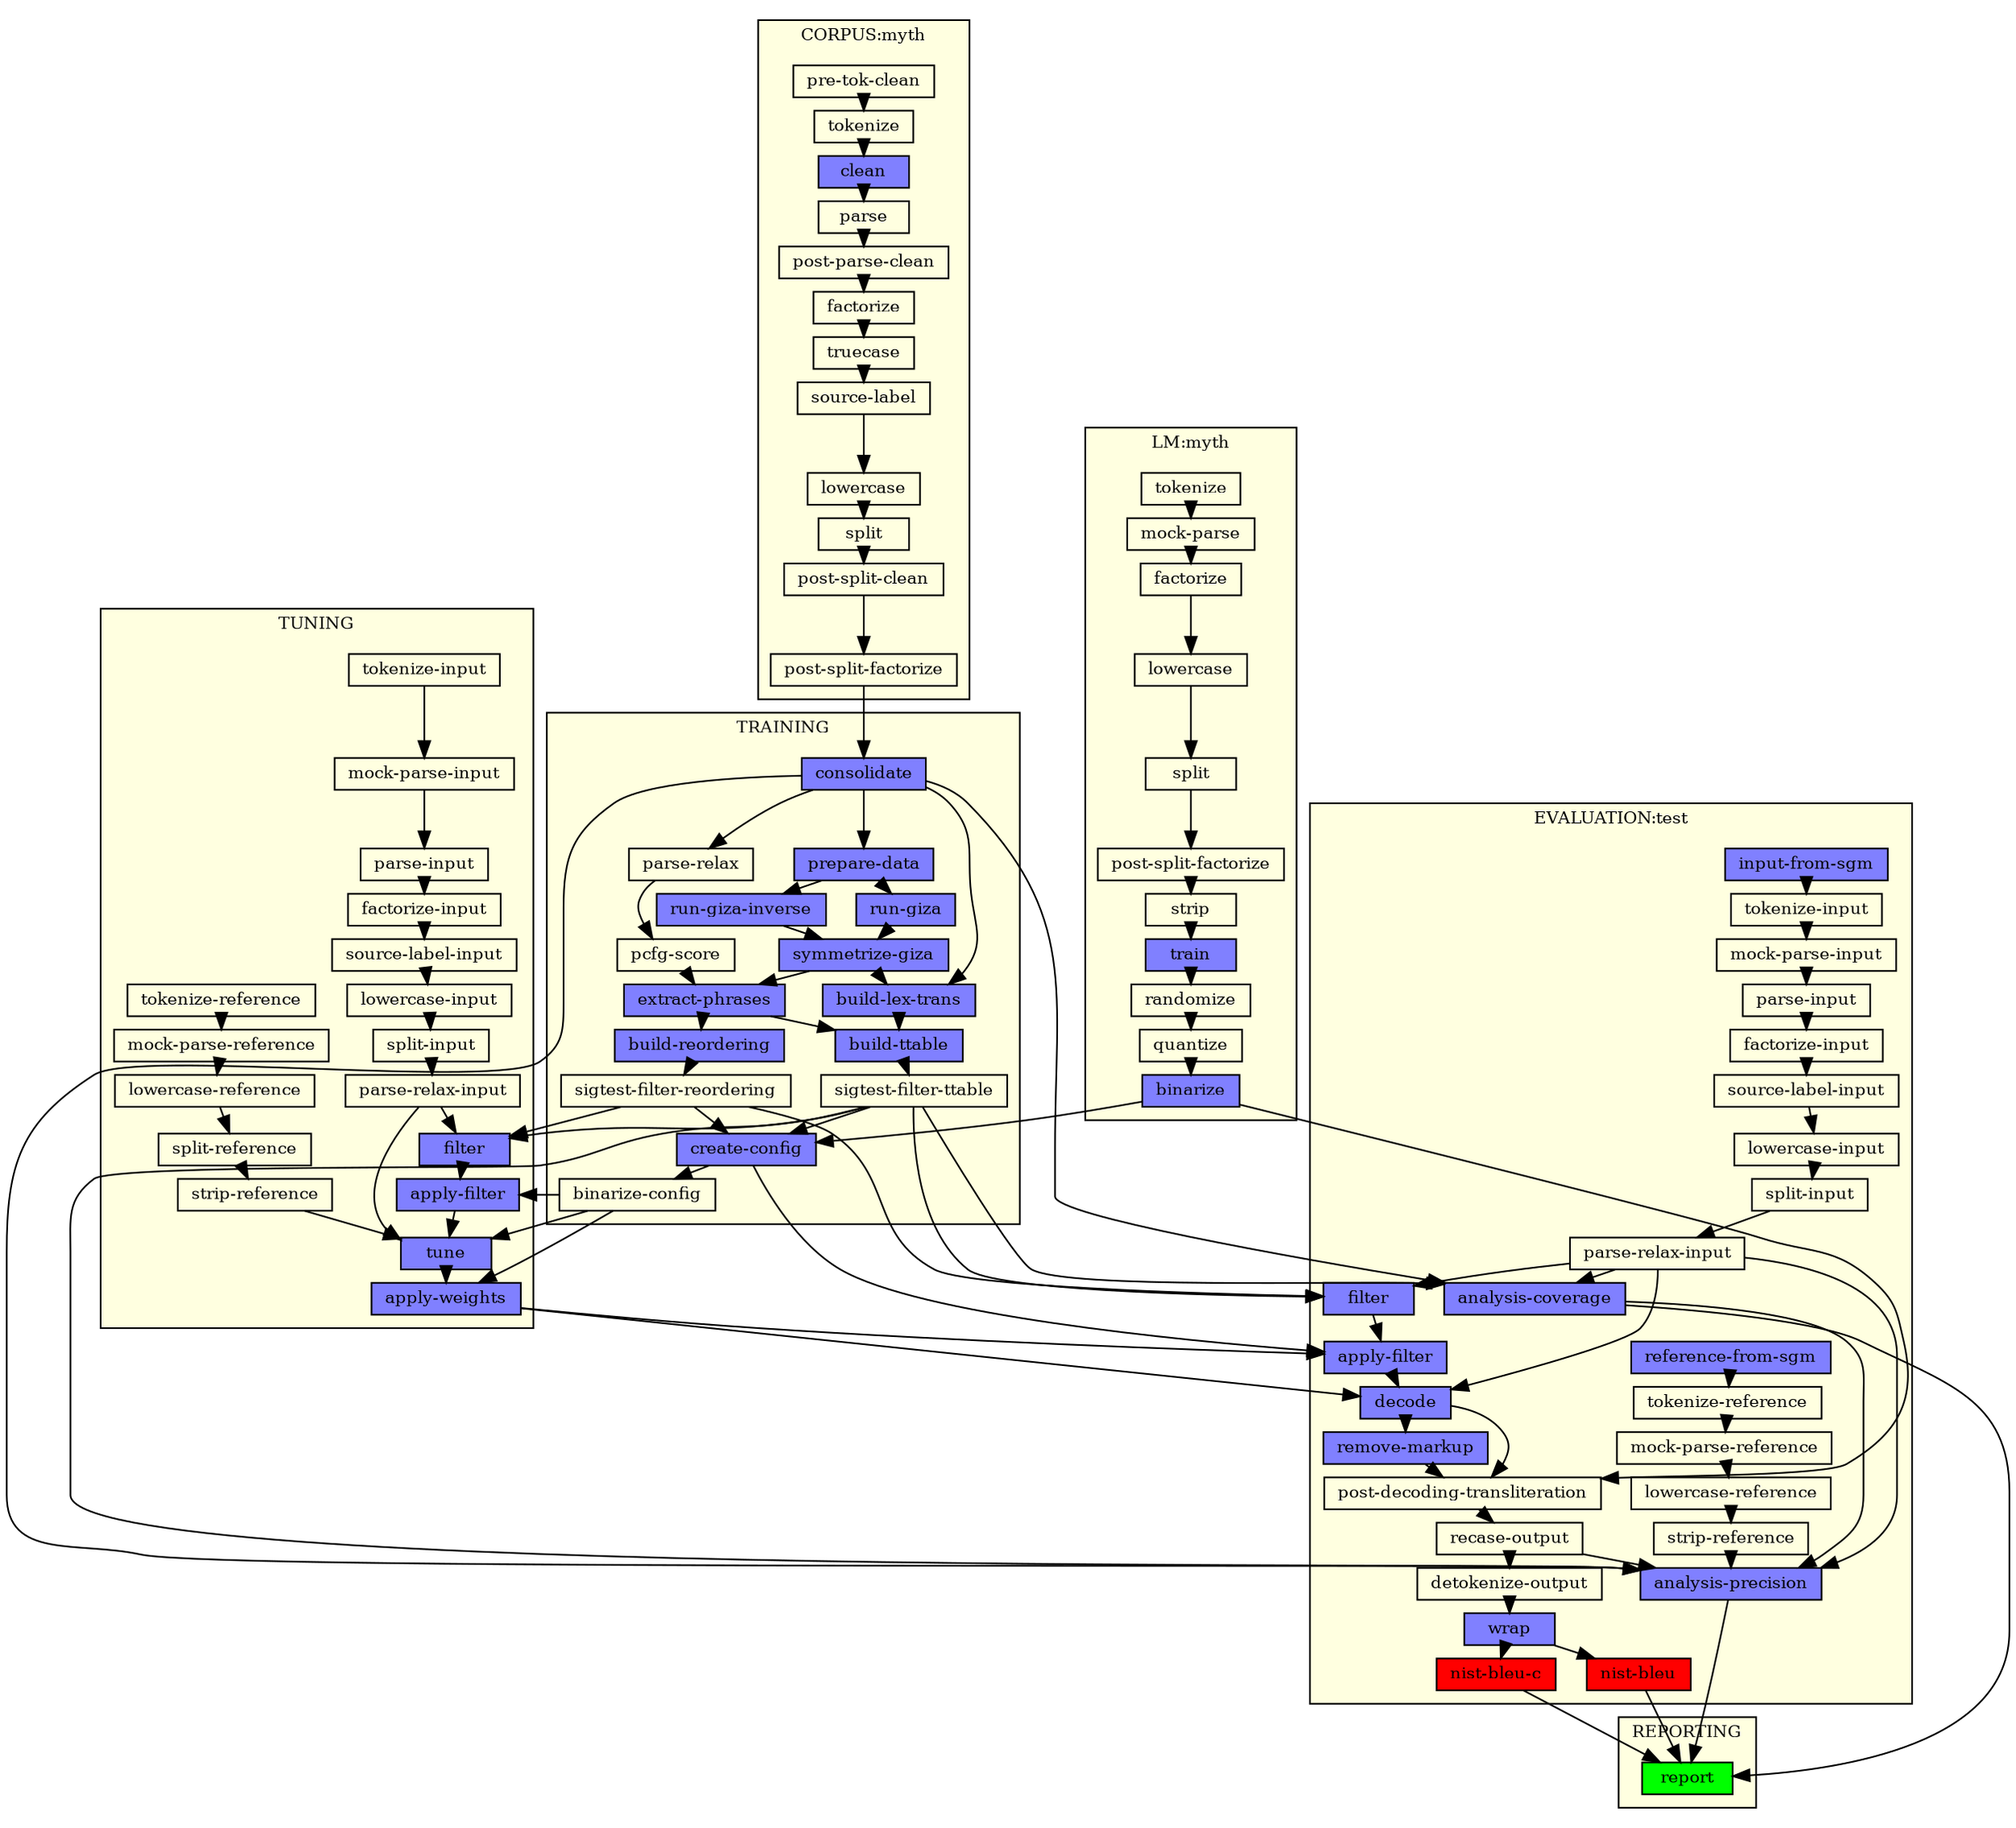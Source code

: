 digraph Experiment1 {
  ranksep=0;
  subgraph cluster_0 {
    fillcolor="lightyellow";
    shape=box;
    style=filled;
    fontsize=10;
    label="LM:myth";
    55 [label="binarize",shape=box,fontsize=10,height=0,style=filled,fillcolor="#8080ff"];
    56 [label="quantize",shape=box,fontsize=10,height=0,style=filled,fillcolor="lightyellow"];
    57 [label="randomize",shape=box,fontsize=10,height=0,style=filled,fillcolor="lightyellow"];
    58 [label="train",shape=box,fontsize=10,height=0,style=filled,fillcolor="#8080ff"];
    59 [label="strip",shape=box,fontsize=10,height=0,style=filled,fillcolor="lightyellow"];
    60 [label="post-split-factorize",shape=box,fontsize=10,height=0,style=filled,fillcolor="lightyellow"];
    61 [label="split",shape=box,fontsize=10,height=0,style=filled,fillcolor="lightyellow"];
    62 [label="lowercase",shape=box,fontsize=10,height=0,style=filled,fillcolor="lightyellow"];
    63 [label="factorize",shape=box,fontsize=10,height=0,style=filled,fillcolor="lightyellow"];
    64 [label="mock-parse",shape=box,fontsize=10,height=0,style=filled,fillcolor="lightyellow"];
    65 [label="tokenize",shape=box,fontsize=10,height=0,style=filled,fillcolor="lightyellow"];
  }
  subgraph cluster_1 {
    fillcolor="lightyellow";
    shape=box;
    style=filled;
    fontsize=10;
    label="EVALUATION:test";
    1 [label="analysis-precision",shape=box,fontsize=10,height=0,style=filled,fillcolor="#8080ff"];
    2 [label="analysis-coverage",shape=box,fontsize=10,height=0,style=filled,fillcolor="#8080ff"];
    3 [label="nist-bleu-c",shape=box,fontsize=10,height=0,style=filled,fillcolor="red"];
    4 [label="nist-bleu",shape=box,fontsize=10,height=0,style=filled,fillcolor="red"];
    5 [label="strip-reference",shape=box,fontsize=10,height=0,style=filled,fillcolor="lightyellow"];
    6 [label="lowercase-reference",shape=box,fontsize=10,height=0,style=filled,fillcolor="lightyellow"];
    7 [label="mock-parse-reference",shape=box,fontsize=10,height=0,style=filled,fillcolor="lightyellow"];
    8 [label="tokenize-reference",shape=box,fontsize=10,height=0,style=filled,fillcolor="lightyellow"];
    9 [label="reference-from-sgm",shape=box,fontsize=10,height=0,style=filled,fillcolor="#8080ff"];
    10 [label="wrap",shape=box,fontsize=10,height=0,style=filled,fillcolor="#8080ff"];
    11 [label="detokenize-output",shape=box,fontsize=10,height=0,style=filled,fillcolor="lightyellow"];
    12 [label="recase-output",shape=box,fontsize=10,height=0,style=filled,fillcolor="lightyellow"];
    13 [label="post-decoding-transliteration",shape=box,fontsize=10,height=0,style=filled,fillcolor="lightyellow"];
    14 [label="remove-markup",shape=box,fontsize=10,height=0,style=filled,fillcolor="#8080ff"];
    15 [label="decode",shape=box,fontsize=10,height=0,style=filled,fillcolor="#8080ff"];
    16 [label="apply-filter",shape=box,fontsize=10,height=0,style=filled,fillcolor="#8080ff"];
    17 [label="filter",shape=box,fontsize=10,height=0,style=filled,fillcolor="#8080ff"];
    18 [label="parse-relax-input",shape=box,fontsize=10,height=0,style=filled,fillcolor="lightyellow"];
    19 [label="split-input",shape=box,fontsize=10,height=0,style=filled,fillcolor="lightyellow"];
    20 [label="lowercase-input",shape=box,fontsize=10,height=0,style=filled,fillcolor="lightyellow"];
    21 [label="source-label-input",shape=box,fontsize=10,height=0,style=filled,fillcolor="lightyellow"];
    22 [label="factorize-input",shape=box,fontsize=10,height=0,style=filled,fillcolor="lightyellow"];
    78 [label="parse-input",shape=box,fontsize=10,height=0,style=filled,fillcolor="lightyellow"];
    79 [label="mock-parse-input",shape=box,fontsize=10,height=0,style=filled,fillcolor="lightyellow"];
    80 [label="tokenize-input",shape=box,fontsize=10,height=0,style=filled,fillcolor="lightyellow"];
    81 [label="input-from-sgm",shape=box,fontsize=10,height=0,style=filled,fillcolor="#8080ff"];
  }
  subgraph cluster_2 {
    fillcolor="lightyellow";
    shape=box;
    style=filled;
    fontsize=10;
    label="CORPUS:myth";
    66 [label="post-split-factorize",shape=box,fontsize=10,height=0,style=filled,fillcolor="lightyellow"];
    67 [label="post-split-clean",shape=box,fontsize=10,height=0,style=filled,fillcolor="lightyellow"];
    68 [label="split",shape=box,fontsize=10,height=0,style=filled,fillcolor="lightyellow"];
    69 [label="lowercase",shape=box,fontsize=10,height=0,style=filled,fillcolor="lightyellow"];
    70 [label="source-label",shape=box,fontsize=10,height=0,style=filled,fillcolor="lightyellow"];
    71 [label="truecase",shape=box,fontsize=10,height=0,style=filled,fillcolor="lightyellow"];
    72 [label="factorize",shape=box,fontsize=10,height=0,style=filled,fillcolor="lightyellow"];
    73 [label="post-parse-clean",shape=box,fontsize=10,height=0,style=filled,fillcolor="lightyellow"];
    74 [label="parse",shape=box,fontsize=10,height=0,style=filled,fillcolor="lightyellow"];
    75 [label="clean",shape=box,fontsize=10,height=0,style=filled,fillcolor="#8080ff"];
    76 [label="tokenize",shape=box,fontsize=10,height=0,style=filled,fillcolor="lightyellow"];
    77 [label="pre-tok-clean",shape=box,fontsize=10,height=0,style=filled,fillcolor="lightyellow"];
  }
  subgraph cluster_3 {
    fillcolor="lightyellow";
    shape=box;
    style=filled;
    fontsize=10;
    label="TUNING";
    23 [label="apply-weights",shape=box,fontsize=10,height=0,style=filled,fillcolor="#8080ff"];
    24 [label="tune",shape=box,fontsize=10,height=0,style=filled,fillcolor="#8080ff"];
    25 [label="apply-filter",shape=box,fontsize=10,height=0,style=filled,fillcolor="#8080ff"];
    26 [label="filter",shape=box,fontsize=10,height=0,style=filled,fillcolor="#8080ff"];
    27 [label="strip-reference",shape=box,fontsize=10,height=0,style=filled,fillcolor="lightyellow"];
    28 [label="split-reference",shape=box,fontsize=10,height=0,style=filled,fillcolor="lightyellow"];
    29 [label="lowercase-reference",shape=box,fontsize=10,height=0,style=filled,fillcolor="lightyellow"];
    30 [label="mock-parse-reference",shape=box,fontsize=10,height=0,style=filled,fillcolor="lightyellow"];
    31 [label="tokenize-reference",shape=box,fontsize=10,height=0,style=filled,fillcolor="lightyellow"];
    32 [label="parse-relax-input",shape=box,fontsize=10,height=0,style=filled,fillcolor="lightyellow"];
    33 [label="split-input",shape=box,fontsize=10,height=0,style=filled,fillcolor="lightyellow"];
    34 [label="lowercase-input",shape=box,fontsize=10,height=0,style=filled,fillcolor="lightyellow"];
    35 [label="source-label-input",shape=box,fontsize=10,height=0,style=filled,fillcolor="lightyellow"];
    36 [label="factorize-input",shape=box,fontsize=10,height=0,style=filled,fillcolor="lightyellow"];
    37 [label="parse-input",shape=box,fontsize=10,height=0,style=filled,fillcolor="lightyellow"];
    38 [label="mock-parse-input",shape=box,fontsize=10,height=0,style=filled,fillcolor="lightyellow"];
    39 [label="tokenize-input",shape=box,fontsize=10,height=0,style=filled,fillcolor="lightyellow"];
  }
  subgraph cluster_4 {
    fillcolor="lightyellow";
    shape=box;
    style=filled;
    fontsize=10;
    label="REPORTING";
    0 [label="report",shape=box,fontsize=10,height=0,style=filled,fillcolor="green"];
  }
  subgraph cluster_5 {
    fillcolor="lightyellow";
    shape=box;
    style=filled;
    fontsize=10;
    label="TRAINING";
    40 [label="binarize-config",shape=box,fontsize=10,height=0,style=filled,fillcolor="lightyellow"];
    41 [label="create-config",shape=box,fontsize=10,height=0,style=filled,fillcolor="#8080ff"];
    42 [label="sigtest-filter-reordering",shape=box,fontsize=10,height=0,style=filled,fillcolor="lightyellow"];
    43 [label="sigtest-filter-ttable",shape=box,fontsize=10,height=0,style=filled,fillcolor="lightyellow"];
    44 [label="build-ttable",shape=box,fontsize=10,height=0,style=filled,fillcolor="#8080ff"];
    45 [label="build-reordering",shape=box,fontsize=10,height=0,style=filled,fillcolor="#8080ff"];
    46 [label="extract-phrases",shape=box,fontsize=10,height=0,style=filled,fillcolor="#8080ff"];
    47 [label="pcfg-score",shape=box,fontsize=10,height=0,style=filled,fillcolor="lightyellow"];
    48 [label="parse-relax",shape=box,fontsize=10,height=0,style=filled,fillcolor="lightyellow"];
    49 [label="build-lex-trans",shape=box,fontsize=10,height=0,style=filled,fillcolor="#8080ff"];
    50 [label="symmetrize-giza",shape=box,fontsize=10,height=0,style=filled,fillcolor="#8080ff"];
    51 [label="run-giza-inverse",shape=box,fontsize=10,height=0,style=filled,fillcolor="#8080ff"];
    52 [label="run-giza",shape=box,fontsize=10,height=0,style=filled,fillcolor="#8080ff"];
    53 [label="prepare-data",shape=box,fontsize=10,height=0,style=filled,fillcolor="#8080ff"];
    54 [label="consolidate",shape=box,fontsize=10,height=0,style=filled,fillcolor="#8080ff"];
  }
  1 -> 0;
  2 -> 0;
  3 -> 0;
  4 -> 0;
  2 -> 1;
  5 -> 1;
  12 -> 1;
  18 -> 1;
  43 -> 1;
  54 -> 1;
  18 -> 2;
  43 -> 2;
  54 -> 2;
  10 -> 3;
  10 -> 4;
  6 -> 5;
  7 -> 6;
  8 -> 7;
  9 -> 8;
  11 -> 10;
  12 -> 11;
  13 -> 12;
  14 -> 13;
  15 -> 13;
  55 -> 13;
  15 -> 14;
  16 -> 15;
  18 -> 15;
  23 -> 15;
  17 -> 16;
  23 -> 16;
  41 -> 16;
  18 -> 17;
  42 -> 17;
  43 -> 17;
  19 -> 18;
  20 -> 19;
  21 -> 20;
  22 -> 21;
  78 -> 22;
  24 -> 23;
  40 -> 23;
  25 -> 24;
  27 -> 24;
  32 -> 24;
  40 -> 24;
  26 -> 25;
  40 -> 25;
  32 -> 26;
  42 -> 26;
  43 -> 26;
  28 -> 27;
  29 -> 28;
  30 -> 29;
  31 -> 30;
  33 -> 32;
  34 -> 33;
  35 -> 34;
  36 -> 35;
  37 -> 36;
  38 -> 37;
  39 -> 38;
  41 -> 40;
  42 -> 41;
  43 -> 41;
  55 -> 41;
  45 -> 42;
  44 -> 43;
  46 -> 44;
  49 -> 44;
  46 -> 45;
  47 -> 46;
  50 -> 46;
  48 -> 47;
  54 -> 48;
  50 -> 49;
  54 -> 49;
  51 -> 50;
  52 -> 50;
  53 -> 51;
  53 -> 52;
  54 -> 53;
  66 -> 54;
  56 -> 55;
  57 -> 56;
  58 -> 57;
  59 -> 58;
  60 -> 59;
  61 -> 60;
  62 -> 61;
  63 -> 62;
  64 -> 63;
  65 -> 64;
  67 -> 66;
  68 -> 67;
  69 -> 68;
  70 -> 69;
  71 -> 70;
  72 -> 71;
  73 -> 72;
  74 -> 73;
  75 -> 74;
  76 -> 75;
  77 -> 76;
  79 -> 78;
  80 -> 79;
  81 -> 80;
}
